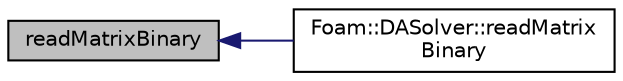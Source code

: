 digraph "readMatrixBinary"
{
  bgcolor="transparent";
  edge [fontname="Helvetica",fontsize="10",labelfontname="Helvetica",labelfontsize="10"];
  node [fontname="Helvetica",fontsize="10",shape=record];
  rankdir="LR";
  Node77 [label="readMatrixBinary",height=0.2,width=0.4,color="black", fillcolor="grey75", style="filled", fontcolor="black"];
  Node77 -> Node78 [dir="back",color="midnightblue",fontsize="10",style="solid",fontname="Helvetica"];
  Node78 [label="Foam::DASolver::readMatrix\lBinary",height=0.2,width=0.4,color="black",URL="$classFoam_1_1DASolver.html#a3139f2a3d878490c8e0b664c9502ff48",tooltip="read petsc matrix in binary format "];
}
